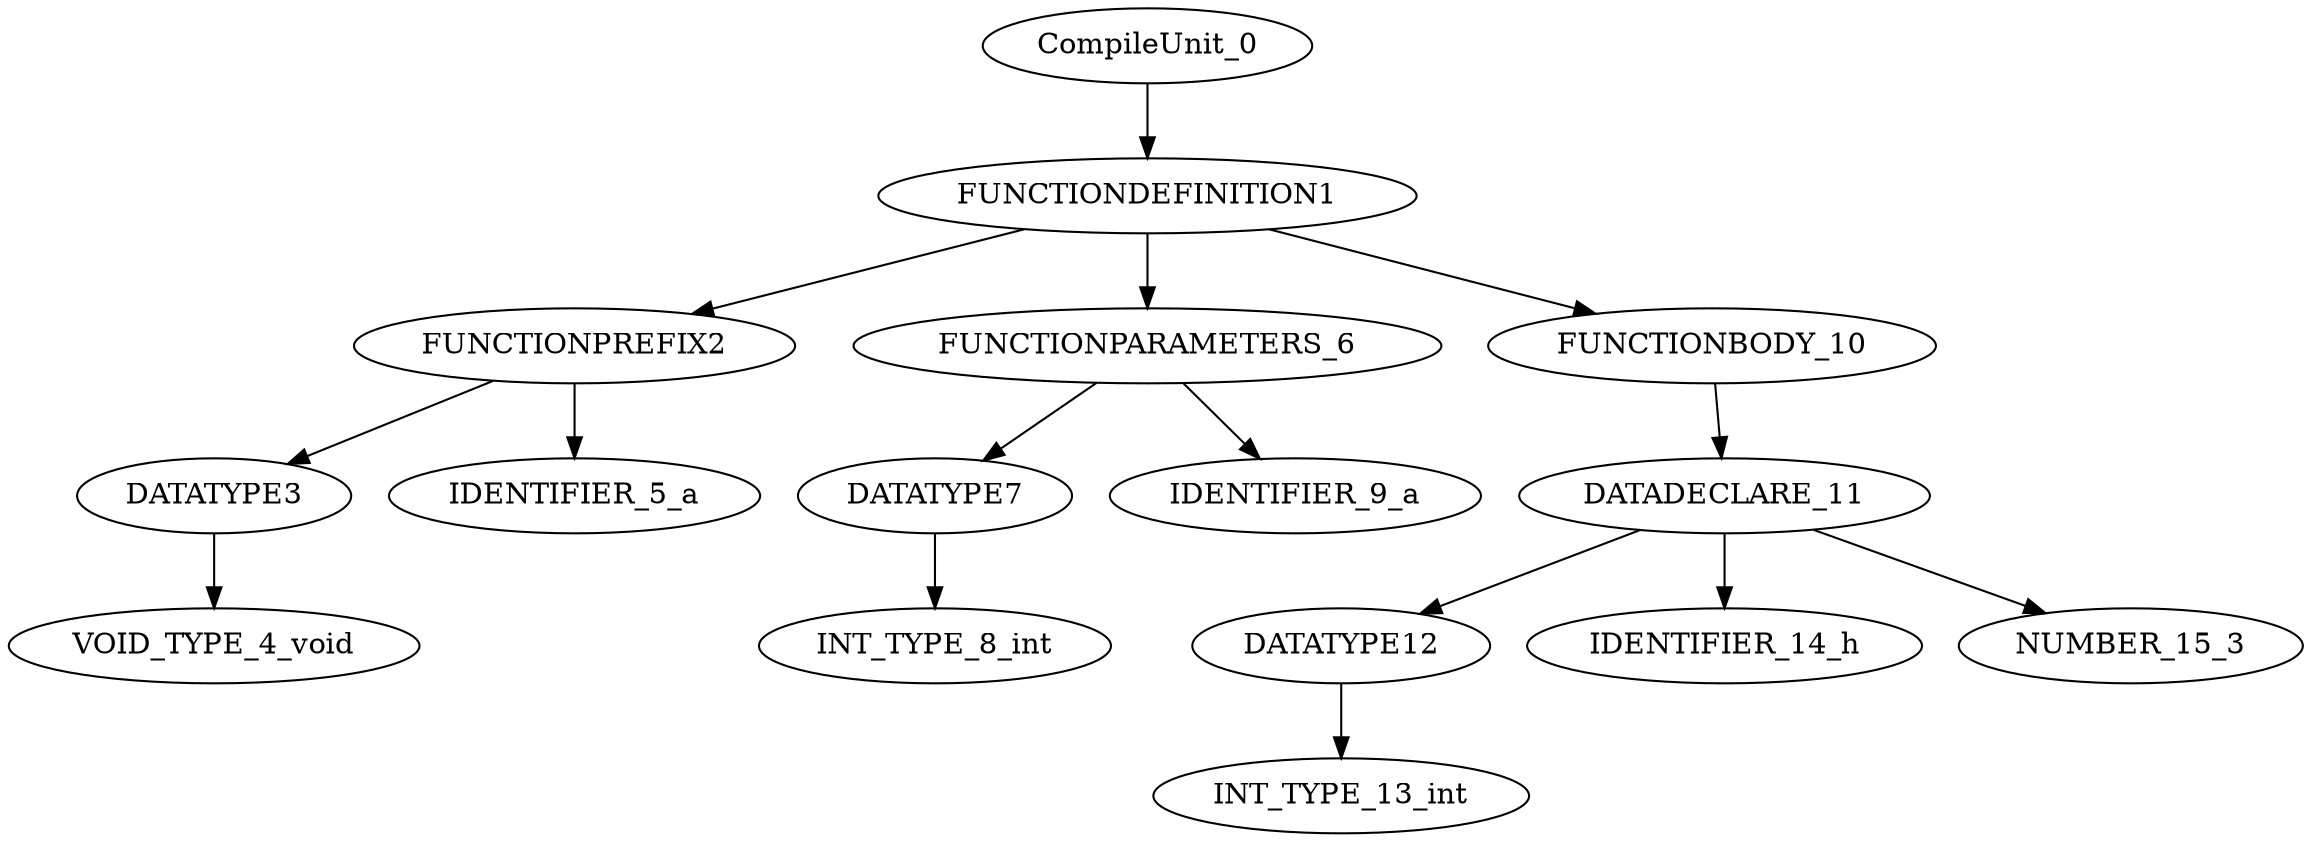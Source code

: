 digraph G{
"CompileUnit_0"->"FUNCTIONDEFINITION1";
"FUNCTIONDEFINITION1"->"FUNCTIONPREFIX2";
"FUNCTIONPREFIX2"->"DATATYPE3";
"DATATYPE3"->"VOID_TYPE_4_void";
"FUNCTIONPREFIX2"->"IDENTIFIER_5_a";
"FUNCTIONDEFINITION1"->"FUNCTIONPARAMETERS_6";
"FUNCTIONPARAMETERS_6"->"DATATYPE7";
"DATATYPE7"->"INT_TYPE_8_int";
"FUNCTIONPARAMETERS_6"->"IDENTIFIER_9_a";
"FUNCTIONDEFINITION1"->"FUNCTIONBODY_10";
"FUNCTIONBODY_10"->"DATADECLARE_11";
"DATADECLARE_11"->"DATATYPE12";
"DATATYPE12"->"INT_TYPE_13_int";
"DATADECLARE_11"->"IDENTIFIER_14_h";
"DATADECLARE_11"->"NUMBER_15_3";
}
